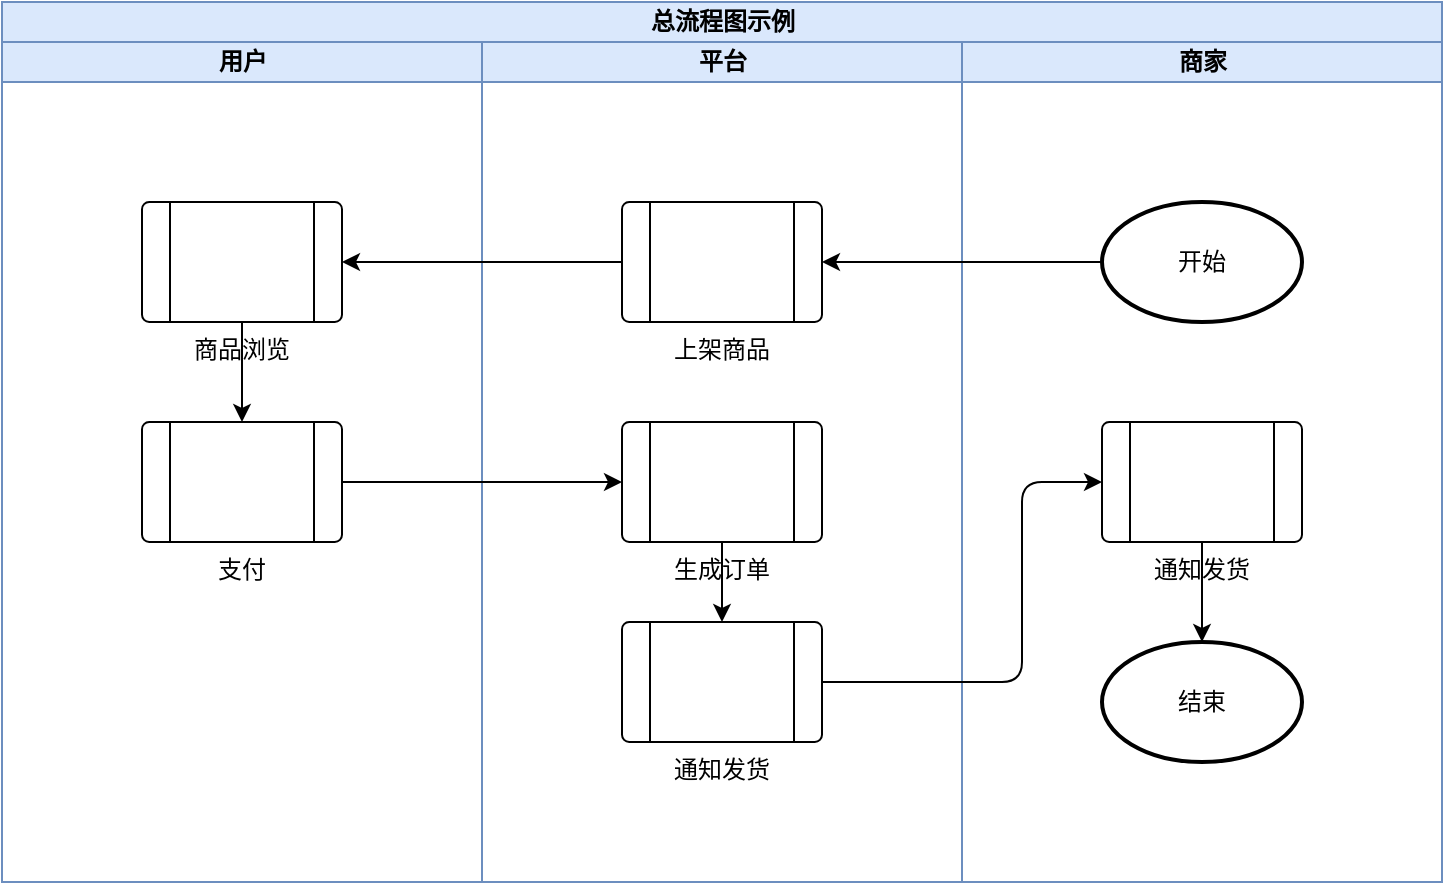 <mxfile>
    <diagram id="fEJHFyZtxvhM98bzLiyZ" name="总流程图">
        <mxGraphModel dx="841" dy="599" grid="1" gridSize="10" guides="1" tooltips="1" connect="1" arrows="1" fold="1" page="1" pageScale="1" pageWidth="827" pageHeight="1169" math="0" shadow="0">
            <root>
                <mxCell id="0"/>
                <mxCell id="1" parent="0"/>
                <mxCell id="lmuKViWLxnop410z5w3T-1" value="总流程图示例" style="swimlane;childLayout=stackLayout;resizeParent=1;resizeParentMax=0;startSize=20;html=1;fontFamily=仿宋;fillColor=#dae8fc;strokeColor=#6c8ebf;" vertex="1" parent="1">
                    <mxGeometry x="20" y="10" width="720" height="440" as="geometry"/>
                </mxCell>
                <mxCell id="lmuKViWLxnop410z5w3T-2" value="用户" style="swimlane;startSize=20;html=1;fontFamily=仿宋;fillColor=#dae8fc;strokeColor=#6c8ebf;" vertex="1" parent="lmuKViWLxnop410z5w3T-1">
                    <mxGeometry y="20" width="240" height="420" as="geometry"/>
                </mxCell>
                <mxCell id="lmuKViWLxnop410z5w3T-4" style="edgeStyle=none;html=1;fontFamily=仿宋;" edge="1" parent="lmuKViWLxnop410z5w3T-2" source="lmuKViWLxnop410z5w3T-5">
                    <mxGeometry relative="1" as="geometry">
                        <mxPoint x="120" y="190" as="targetPoint"/>
                    </mxGeometry>
                </mxCell>
                <mxCell id="lmuKViWLxnop410z5w3T-5" value="商品浏览" style="verticalLabelPosition=bottom;verticalAlign=top;html=1;shape=process;whiteSpace=wrap;rounded=1;size=0.14;arcSize=6;align=center;fontFamily=仿宋;" vertex="1" parent="lmuKViWLxnop410z5w3T-2">
                    <mxGeometry x="70" y="80" width="100" height="60" as="geometry"/>
                </mxCell>
                <mxCell id="GoXXNMYH9QWUefiu-Tyi-5" value="支付" style="verticalLabelPosition=bottom;verticalAlign=top;html=1;shape=process;whiteSpace=wrap;rounded=1;size=0.14;arcSize=6;align=center;fontFamily=仿宋;" vertex="1" parent="lmuKViWLxnop410z5w3T-2">
                    <mxGeometry x="70" y="190" width="100" height="60" as="geometry"/>
                </mxCell>
                <mxCell id="lmuKViWLxnop410z5w3T-21" value="平台" style="swimlane;startSize=20;html=1;fontFamily=仿宋;fillColor=#dae8fc;strokeColor=#6c8ebf;" vertex="1" parent="lmuKViWLxnop410z5w3T-1">
                    <mxGeometry x="240" y="20" width="240" height="420" as="geometry"/>
                </mxCell>
                <mxCell id="lmuKViWLxnop410z5w3T-22" value="上架商品" style="verticalLabelPosition=bottom;verticalAlign=top;html=1;shape=process;whiteSpace=wrap;rounded=1;size=0.14;arcSize=6;align=center;fontFamily=仿宋;" vertex="1" parent="lmuKViWLxnop410z5w3T-21">
                    <mxGeometry x="70" y="80" width="100" height="60" as="geometry"/>
                </mxCell>
                <mxCell id="GoXXNMYH9QWUefiu-Tyi-9" style="edgeStyle=none;html=1;entryX=0.5;entryY=0;entryDx=0;entryDy=0;" edge="1" parent="lmuKViWLxnop410z5w3T-21" source="GoXXNMYH9QWUefiu-Tyi-6" target="GoXXNMYH9QWUefiu-Tyi-8">
                    <mxGeometry relative="1" as="geometry"/>
                </mxCell>
                <mxCell id="GoXXNMYH9QWUefiu-Tyi-6" value="生成订单" style="verticalLabelPosition=bottom;verticalAlign=top;html=1;shape=process;whiteSpace=wrap;rounded=1;size=0.14;arcSize=6;align=center;fontFamily=仿宋;" vertex="1" parent="lmuKViWLxnop410z5w3T-21">
                    <mxGeometry x="70" y="190" width="100" height="60" as="geometry"/>
                </mxCell>
                <mxCell id="GoXXNMYH9QWUefiu-Tyi-8" value="通知发货" style="verticalLabelPosition=bottom;verticalAlign=top;html=1;shape=process;whiteSpace=wrap;rounded=1;size=0.14;arcSize=6;align=center;fontFamily=仿宋;" vertex="1" parent="lmuKViWLxnop410z5w3T-21">
                    <mxGeometry x="70" y="290" width="100" height="60" as="geometry"/>
                </mxCell>
                <mxCell id="lmuKViWLxnop410z5w3T-37" value="商家" style="swimlane;startSize=20;html=1;fontFamily=仿宋;fillColor=#dae8fc;strokeColor=#6c8ebf;" vertex="1" parent="lmuKViWLxnop410z5w3T-1">
                    <mxGeometry x="480" y="20" width="240" height="420" as="geometry"/>
                </mxCell>
                <mxCell id="lmuKViWLxnop410z5w3T-38" value="开始" style="strokeWidth=2;html=1;shape=mxgraph.flowchart.start_1;whiteSpace=wrap;fontFamily=仿宋;" vertex="1" parent="lmuKViWLxnop410z5w3T-37">
                    <mxGeometry x="70" y="80" width="100" height="60" as="geometry"/>
                </mxCell>
                <mxCell id="GoXXNMYH9QWUefiu-Tyi-13" style="edgeStyle=none;html=1;entryX=0.5;entryY=0;entryDx=0;entryDy=0;entryPerimeter=0;" edge="1" parent="lmuKViWLxnop410z5w3T-37" source="GoXXNMYH9QWUefiu-Tyi-10" target="GoXXNMYH9QWUefiu-Tyi-11">
                    <mxGeometry relative="1" as="geometry"/>
                </mxCell>
                <mxCell id="GoXXNMYH9QWUefiu-Tyi-10" value="通知发货" style="verticalLabelPosition=bottom;verticalAlign=top;html=1;shape=process;whiteSpace=wrap;rounded=1;size=0.14;arcSize=6;align=center;fontFamily=仿宋;" vertex="1" parent="lmuKViWLxnop410z5w3T-37">
                    <mxGeometry x="70" y="190" width="100" height="60" as="geometry"/>
                </mxCell>
                <mxCell id="GoXXNMYH9QWUefiu-Tyi-11" value="结束" style="strokeWidth=2;html=1;shape=mxgraph.flowchart.start_1;whiteSpace=wrap;fontFamily=仿宋;" vertex="1" parent="lmuKViWLxnop410z5w3T-37">
                    <mxGeometry x="70" y="300" width="100" height="60" as="geometry"/>
                </mxCell>
                <mxCell id="lmuKViWLxnop410z5w3T-53" style="edgeStyle=none;html=1;exitX=0;exitY=0.5;exitDx=0;exitDy=0;exitPerimeter=0;entryX=1;entryY=0.5;entryDx=0;entryDy=0;fontFamily=仿宋;" edge="1" parent="lmuKViWLxnop410z5w3T-1" source="lmuKViWLxnop410z5w3T-38" target="lmuKViWLxnop410z5w3T-22">
                    <mxGeometry relative="1" as="geometry"/>
                </mxCell>
                <mxCell id="lmuKViWLxnop410z5w3T-54" style="edgeStyle=none;html=1;entryX=1;entryY=0.5;entryDx=0;entryDy=0;fontFamily=仿宋;" edge="1" parent="lmuKViWLxnop410z5w3T-1" source="lmuKViWLxnop410z5w3T-22" target="lmuKViWLxnop410z5w3T-5">
                    <mxGeometry relative="1" as="geometry"/>
                </mxCell>
                <mxCell id="GoXXNMYH9QWUefiu-Tyi-7" style="edgeStyle=none;html=1;" edge="1" parent="lmuKViWLxnop410z5w3T-1" source="GoXXNMYH9QWUefiu-Tyi-5" target="GoXXNMYH9QWUefiu-Tyi-6">
                    <mxGeometry relative="1" as="geometry"/>
                </mxCell>
                <mxCell id="GoXXNMYH9QWUefiu-Tyi-12" style="edgeStyle=none;html=1;entryX=0;entryY=0.5;entryDx=0;entryDy=0;" edge="1" parent="lmuKViWLxnop410z5w3T-1" source="GoXXNMYH9QWUefiu-Tyi-8" target="GoXXNMYH9QWUefiu-Tyi-10">
                    <mxGeometry relative="1" as="geometry">
                        <Array as="points">
                            <mxPoint x="510" y="340"/>
                            <mxPoint x="510" y="240"/>
                        </Array>
                    </mxGeometry>
                </mxCell>
            </root>
        </mxGraphModel>
    </diagram>
    <diagram id="Z5sQnN88idRZ-MSKcD9D" name="子流程图or详细流程图">
        <mxGraphModel dx="841" dy="599" grid="1" gridSize="10" guides="1" tooltips="1" connect="1" arrows="1" fold="1" page="1" pageScale="1" pageWidth="827" pageHeight="1169" math="0" shadow="0">
            <root>
                <mxCell id="0"/>
                <mxCell id="1" parent="0"/>
                <mxCell id="38" value="AABB循环流程图" style="swimlane;childLayout=stackLayout;resizeParent=1;resizeParentMax=0;startSize=20;html=1;fontFamily=仿宋;fillColor=#dae8fc;strokeColor=#6c8ebf;" parent="1" vertex="1">
                    <mxGeometry x="20" y="10" width="720" height="480" as="geometry"/>
                </mxCell>
                <mxCell id="39" value="用户" style="swimlane;startSize=20;html=1;fontFamily=仿宋;fillColor=#dae8fc;strokeColor=#6c8ebf;" parent="38" vertex="1">
                    <mxGeometry y="20" width="240" height="460" as="geometry"/>
                </mxCell>
                <mxCell id="43" value="开始" style="strokeWidth=2;html=1;shape=mxgraph.flowchart.start_1;whiteSpace=wrap;fontFamily=仿宋;" parent="39" vertex="1">
                    <mxGeometry x="60" y="80" width="100" height="60" as="geometry"/>
                </mxCell>
                <mxCell id="55" value="结束" style="strokeWidth=2;html=1;shape=mxgraph.flowchart.start_1;whiteSpace=wrap;fontFamily=仿宋;" parent="39" vertex="1">
                    <mxGeometry x="70" y="390" width="100" height="60" as="geometry"/>
                </mxCell>
                <mxCell id="40" value="支付平台" style="swimlane;startSize=20;html=1;fontFamily=仿宋;fillColor=#dae8fc;strokeColor=#6c8ebf;" parent="38" vertex="1">
                    <mxGeometry x="240" y="20" width="240" height="460" as="geometry"/>
                </mxCell>
                <mxCell id="53" value="流程名称" style="rounded=1;whiteSpace=wrap;html=1;absoluteArcSize=1;arcSize=14;strokeWidth=2;fontFamily=仿宋;" parent="40" vertex="1">
                    <mxGeometry x="-170" y="290" width="100" height="60" as="geometry"/>
                </mxCell>
                <mxCell id="52" value="单据" style="strokeWidth=2;html=1;shape=mxgraph.flowchart.document2;whiteSpace=wrap;size=0.25;fontFamily=仿宋;" parent="40" vertex="1">
                    <mxGeometry x="70" y="350" width="100" height="40" as="geometry"/>
                </mxCell>
                <mxCell id="49" value="" style="group" parent="40" vertex="1" connectable="0">
                    <mxGeometry x="70" y="200" width="100" height="140" as="geometry"/>
                </mxCell>
                <mxCell id="50" value="简单流程&lt;br&gt;可以直接简化表示" style="rounded=1;whiteSpace=wrap;html=1;absoluteArcSize=1;arcSize=14;strokeWidth=2;fontFamily=仿宋;" parent="40" vertex="1">
                    <mxGeometry x="70" y="210" width="100" height="60" as="geometry"/>
                </mxCell>
                <mxCell id="61" style="edgeStyle=none;html=1;entryX=1;entryY=0.5;entryDx=0;entryDy=0;fontFamily=仿宋;" parent="40" source="51" target="53" edge="1">
                    <mxGeometry relative="1" as="geometry"/>
                </mxCell>
                <mxCell id="51" value="流程名称" style="rounded=1;whiteSpace=wrap;html=1;absoluteArcSize=1;arcSize=14;strokeWidth=2;fontFamily=仿宋;" parent="40" vertex="1">
                    <mxGeometry x="70" y="290" width="100" height="60" as="geometry"/>
                </mxCell>
                <mxCell id="70" value="" style="group" parent="40" vertex="1" connectable="0">
                    <mxGeometry x="70" y="200" width="100" height="140" as="geometry"/>
                </mxCell>
                <mxCell id="71" value="简单流程&lt;br&gt;可以直接简化表示" style="rounded=1;whiteSpace=wrap;html=1;absoluteArcSize=1;arcSize=14;strokeWidth=2;fontFamily=仿宋;" parent="40" vertex="1">
                    <mxGeometry x="70" y="210" width="100" height="60" as="geometry"/>
                </mxCell>
                <mxCell id="72" value="流程名称(可以不写流程负责人)" style="rounded=1;whiteSpace=wrap;html=1;absoluteArcSize=1;arcSize=14;strokeWidth=2;fontFamily=仿宋;" parent="40" vertex="1">
                    <mxGeometry x="70" y="290" width="100" height="60" as="geometry"/>
                </mxCell>
                <mxCell id="NB0HXbdf6bZgIRwKQDy6-79" style="edgeStyle=none;html=1;entryX=0.5;entryY=0;entryDx=0;entryDy=0;entryPerimeter=0;" edge="1" parent="38" source="53" target="55">
                    <mxGeometry relative="1" as="geometry"/>
                </mxCell>
                <mxCell id="41" value="商家" style="swimlane;startSize=20;html=1;fontFamily=仿宋;fillColor=#dae8fc;strokeColor=#6c8ebf;" parent="38" vertex="1">
                    <mxGeometry x="480" y="20" width="240" height="460" as="geometry"/>
                </mxCell>
                <mxCell id="IUhDmdjwxMKpwM0tlbf7-79" value="简单流程&lt;br&gt;可以直接简化表示" style="rounded=1;whiteSpace=wrap;html=1;absoluteArcSize=1;arcSize=14;strokeWidth=2;fontFamily=仿宋;" vertex="1" parent="41">
                    <mxGeometry x="80" y="210" width="100" height="60" as="geometry"/>
                </mxCell>
                <mxCell id="IUhDmdjwxMKpwM0tlbf7-80" style="edgeStyle=none;html=1;" edge="1" parent="38" source="71" target="IUhDmdjwxMKpwM0tlbf7-79">
                    <mxGeometry relative="1" as="geometry"/>
                </mxCell>
                <mxCell id="IUhDmdjwxMKpwM0tlbf7-81" style="edgeStyle=none;html=1;entryX=1;entryY=0.5;entryDx=0;entryDy=0;" edge="1" parent="38" source="IUhDmdjwxMKpwM0tlbf7-79" target="72">
                    <mxGeometry relative="1" as="geometry">
                        <Array as="points">
                            <mxPoint x="610" y="340"/>
                        </Array>
                    </mxGeometry>
                </mxCell>
                <mxCell id="44" value="" style="group;movable=1;resizable=1;rotatable=1;deletable=1;editable=1;connectable=1;" parent="1" vertex="1" connectable="0">
                    <mxGeometry x="330" y="70" width="100" height="140" as="geometry"/>
                </mxCell>
                <mxCell id="45" value="" style="group" parent="44" vertex="1" connectable="0">
                    <mxGeometry width="100" height="140" as="geometry"/>
                </mxCell>
                <mxCell id="46" value="流程名称" style="rounded=1;whiteSpace=wrap;html=1;absoluteArcSize=1;arcSize=14;strokeWidth=2;fontFamily=仿宋;" parent="45" vertex="1">
                    <mxGeometry y="40" width="100" height="60" as="geometry"/>
                </mxCell>
                <mxCell id="47" value="单据" style="strokeWidth=2;html=1;shape=mxgraph.flowchart.document2;whiteSpace=wrap;size=0.25;fontFamily=仿宋;" parent="45" vertex="1">
                    <mxGeometry y="100" width="100" height="40" as="geometry"/>
                </mxCell>
                <mxCell id="48" value="流程负责人" style="rounded=1;whiteSpace=wrap;html=1;absoluteArcSize=1;arcSize=14;strokeWidth=2;fontFamily=仿宋;" parent="45" vertex="1">
                    <mxGeometry width="100" height="40" as="geometry"/>
                </mxCell>
                <mxCell id="57" style="edgeStyle=none;html=1;entryX=0.5;entryY=0;entryDx=0;entryDy=0;fontFamily=仿宋;" parent="1" source="44" target="50" edge="1">
                    <mxGeometry relative="1" as="geometry"/>
                </mxCell>
                <mxCell id="60" style="edgeStyle=none;html=1;entryX=0;entryY=0.5;entryDx=0;entryDy=0;fontFamily=仿宋;" parent="1" source="43" target="46" edge="1">
                    <mxGeometry relative="1" as="geometry"/>
                </mxCell>
                <mxCell id="65" value="" style="group;movable=1;resizable=1;rotatable=1;deletable=1;editable=1;connectable=1;" parent="1" vertex="1" connectable="0">
                    <mxGeometry x="330" y="70" width="100" height="140" as="geometry"/>
                </mxCell>
                <mxCell id="66" value="" style="group" parent="65" vertex="1" connectable="0">
                    <mxGeometry width="100" height="140" as="geometry"/>
                </mxCell>
                <mxCell id="67" value="流程名称" style="rounded=1;whiteSpace=wrap;html=1;absoluteArcSize=1;arcSize=14;strokeWidth=2;fontFamily=仿宋;" parent="66" vertex="1">
                    <mxGeometry y="40" width="100" height="60" as="geometry"/>
                </mxCell>
                <mxCell id="68" value="单据" style="strokeWidth=2;html=1;shape=mxgraph.flowchart.document2;whiteSpace=wrap;size=0.25;fontFamily=仿宋;" parent="66" vertex="1">
                    <mxGeometry y="100" width="100" height="40" as="geometry"/>
                </mxCell>
                <mxCell id="69" value="流程负责人" style="rounded=1;whiteSpace=wrap;html=1;absoluteArcSize=1;arcSize=14;strokeWidth=2;fontFamily=仿宋;" parent="66" vertex="1">
                    <mxGeometry width="100" height="40" as="geometry"/>
                </mxCell>
                <mxCell id="78" style="edgeStyle=none;html=1;entryX=0.5;entryY=0;entryDx=0;entryDy=0;fontFamily=仿宋;" parent="1" source="65" target="71" edge="1">
                    <mxGeometry relative="1" as="geometry"/>
                </mxCell>
            </root>
        </mxGraphModel>
    </diagram>
</mxfile>